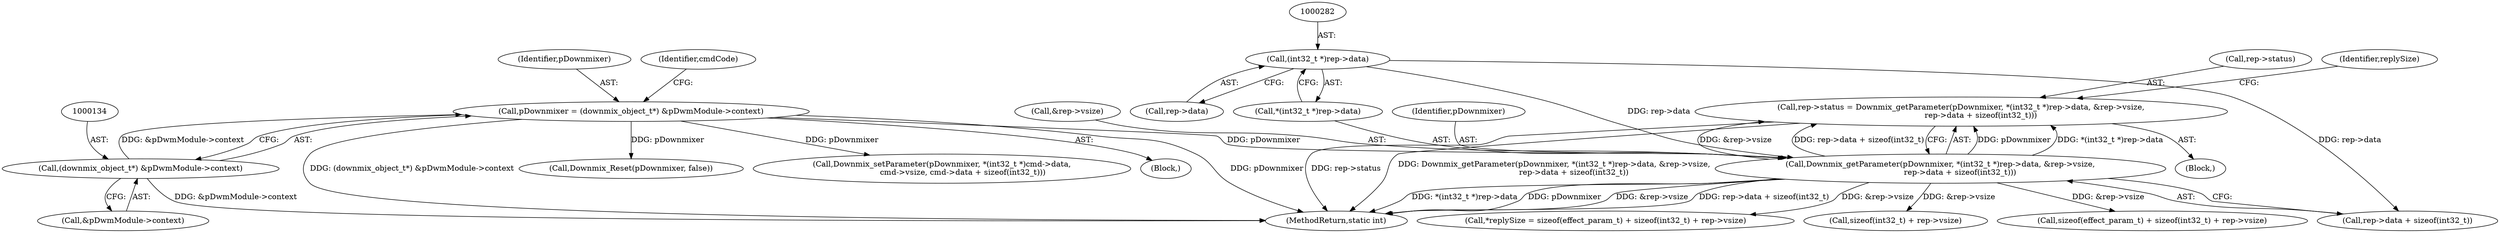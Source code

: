 digraph "0_Android_f490fc335772a9b14e78997486f4a572b0594c04@pointer" {
"1000274" [label="(Call,rep->status = Downmix_getParameter(pDownmixer, *(int32_t *)rep->data, &rep->vsize,\n                rep->data + sizeof(int32_t)))"];
"1000278" [label="(Call,Downmix_getParameter(pDownmixer, *(int32_t *)rep->data, &rep->vsize,\n                rep->data + sizeof(int32_t)))"];
"1000131" [label="(Call,pDownmixer = (downmix_object_t*) &pDwmModule->context)"];
"1000133" [label="(Call,(downmix_object_t*) &pDwmModule->context)"];
"1000281" [label="(Call,(int32_t *)rep->data)"];
"1000274" [label="(Call,rep->status = Downmix_getParameter(pDownmixer, *(int32_t *)rep->data, &rep->vsize,\n                rep->data + sizeof(int32_t)))"];
"1000585" [label="(MethodReturn,static int)"];
"1000286" [label="(Call,&rep->vsize)"];
"1000298" [label="(Identifier,replySize)"];
"1000132" [label="(Identifier,pDownmixer)"];
"1000283" [label="(Call,rep->data)"];
"1000281" [label="(Call,(int32_t *)rep->data)"];
"1000210" [label="(Call,Downmix_Reset(pDownmixer, false))"];
"1000296" [label="(Call,*replySize = sizeof(effect_param_t) + sizeof(int32_t) + rep->vsize)"];
"1000280" [label="(Call,*(int32_t *)rep->data)"];
"1000141" [label="(Block,)"];
"1000135" [label="(Call,&pDwmModule->context)"];
"1000302" [label="(Call,sizeof(int32_t) + rep->vsize)"];
"1000299" [label="(Call,sizeof(effect_param_t) + sizeof(int32_t) + rep->vsize)"];
"1000133" [label="(Call,(downmix_object_t*) &pDwmModule->context)"];
"1000376" [label="(Call,Downmix_setParameter(pDownmixer, *(int32_t *)cmd->data,\n                 cmd->vsize, cmd->data + sizeof(int32_t)))"];
"1000107" [label="(Block,)"];
"1000275" [label="(Call,rep->status)"];
"1000278" [label="(Call,Downmix_getParameter(pDownmixer, *(int32_t *)rep->data, &rep->vsize,\n                rep->data + sizeof(int32_t)))"];
"1000131" [label="(Call,pDownmixer = (downmix_object_t*) &pDwmModule->context)"];
"1000279" [label="(Identifier,pDownmixer)"];
"1000140" [label="(Identifier,cmdCode)"];
"1000290" [label="(Call,rep->data + sizeof(int32_t))"];
"1000274" -> "1000141"  [label="AST: "];
"1000274" -> "1000278"  [label="CFG: "];
"1000275" -> "1000274"  [label="AST: "];
"1000278" -> "1000274"  [label="AST: "];
"1000298" -> "1000274"  [label="CFG: "];
"1000274" -> "1000585"  [label="DDG: rep->status"];
"1000274" -> "1000585"  [label="DDG: Downmix_getParameter(pDownmixer, *(int32_t *)rep->data, &rep->vsize,\n                rep->data + sizeof(int32_t))"];
"1000278" -> "1000274"  [label="DDG: pDownmixer"];
"1000278" -> "1000274"  [label="DDG: *(int32_t *)rep->data"];
"1000278" -> "1000274"  [label="DDG: &rep->vsize"];
"1000278" -> "1000274"  [label="DDG: rep->data + sizeof(int32_t)"];
"1000278" -> "1000290"  [label="CFG: "];
"1000279" -> "1000278"  [label="AST: "];
"1000280" -> "1000278"  [label="AST: "];
"1000286" -> "1000278"  [label="AST: "];
"1000290" -> "1000278"  [label="AST: "];
"1000278" -> "1000585"  [label="DDG: &rep->vsize"];
"1000278" -> "1000585"  [label="DDG: rep->data + sizeof(int32_t)"];
"1000278" -> "1000585"  [label="DDG: *(int32_t *)rep->data"];
"1000278" -> "1000585"  [label="DDG: pDownmixer"];
"1000131" -> "1000278"  [label="DDG: pDownmixer"];
"1000281" -> "1000278"  [label="DDG: rep->data"];
"1000278" -> "1000296"  [label="DDG: &rep->vsize"];
"1000278" -> "1000299"  [label="DDG: &rep->vsize"];
"1000278" -> "1000302"  [label="DDG: &rep->vsize"];
"1000131" -> "1000107"  [label="AST: "];
"1000131" -> "1000133"  [label="CFG: "];
"1000132" -> "1000131"  [label="AST: "];
"1000133" -> "1000131"  [label="AST: "];
"1000140" -> "1000131"  [label="CFG: "];
"1000131" -> "1000585"  [label="DDG: pDownmixer"];
"1000131" -> "1000585"  [label="DDG: (downmix_object_t*) &pDwmModule->context"];
"1000133" -> "1000131"  [label="DDG: &pDwmModule->context"];
"1000131" -> "1000210"  [label="DDG: pDownmixer"];
"1000131" -> "1000376"  [label="DDG: pDownmixer"];
"1000133" -> "1000135"  [label="CFG: "];
"1000134" -> "1000133"  [label="AST: "];
"1000135" -> "1000133"  [label="AST: "];
"1000133" -> "1000585"  [label="DDG: &pDwmModule->context"];
"1000281" -> "1000280"  [label="AST: "];
"1000281" -> "1000283"  [label="CFG: "];
"1000282" -> "1000281"  [label="AST: "];
"1000283" -> "1000281"  [label="AST: "];
"1000280" -> "1000281"  [label="CFG: "];
"1000281" -> "1000290"  [label="DDG: rep->data"];
}

